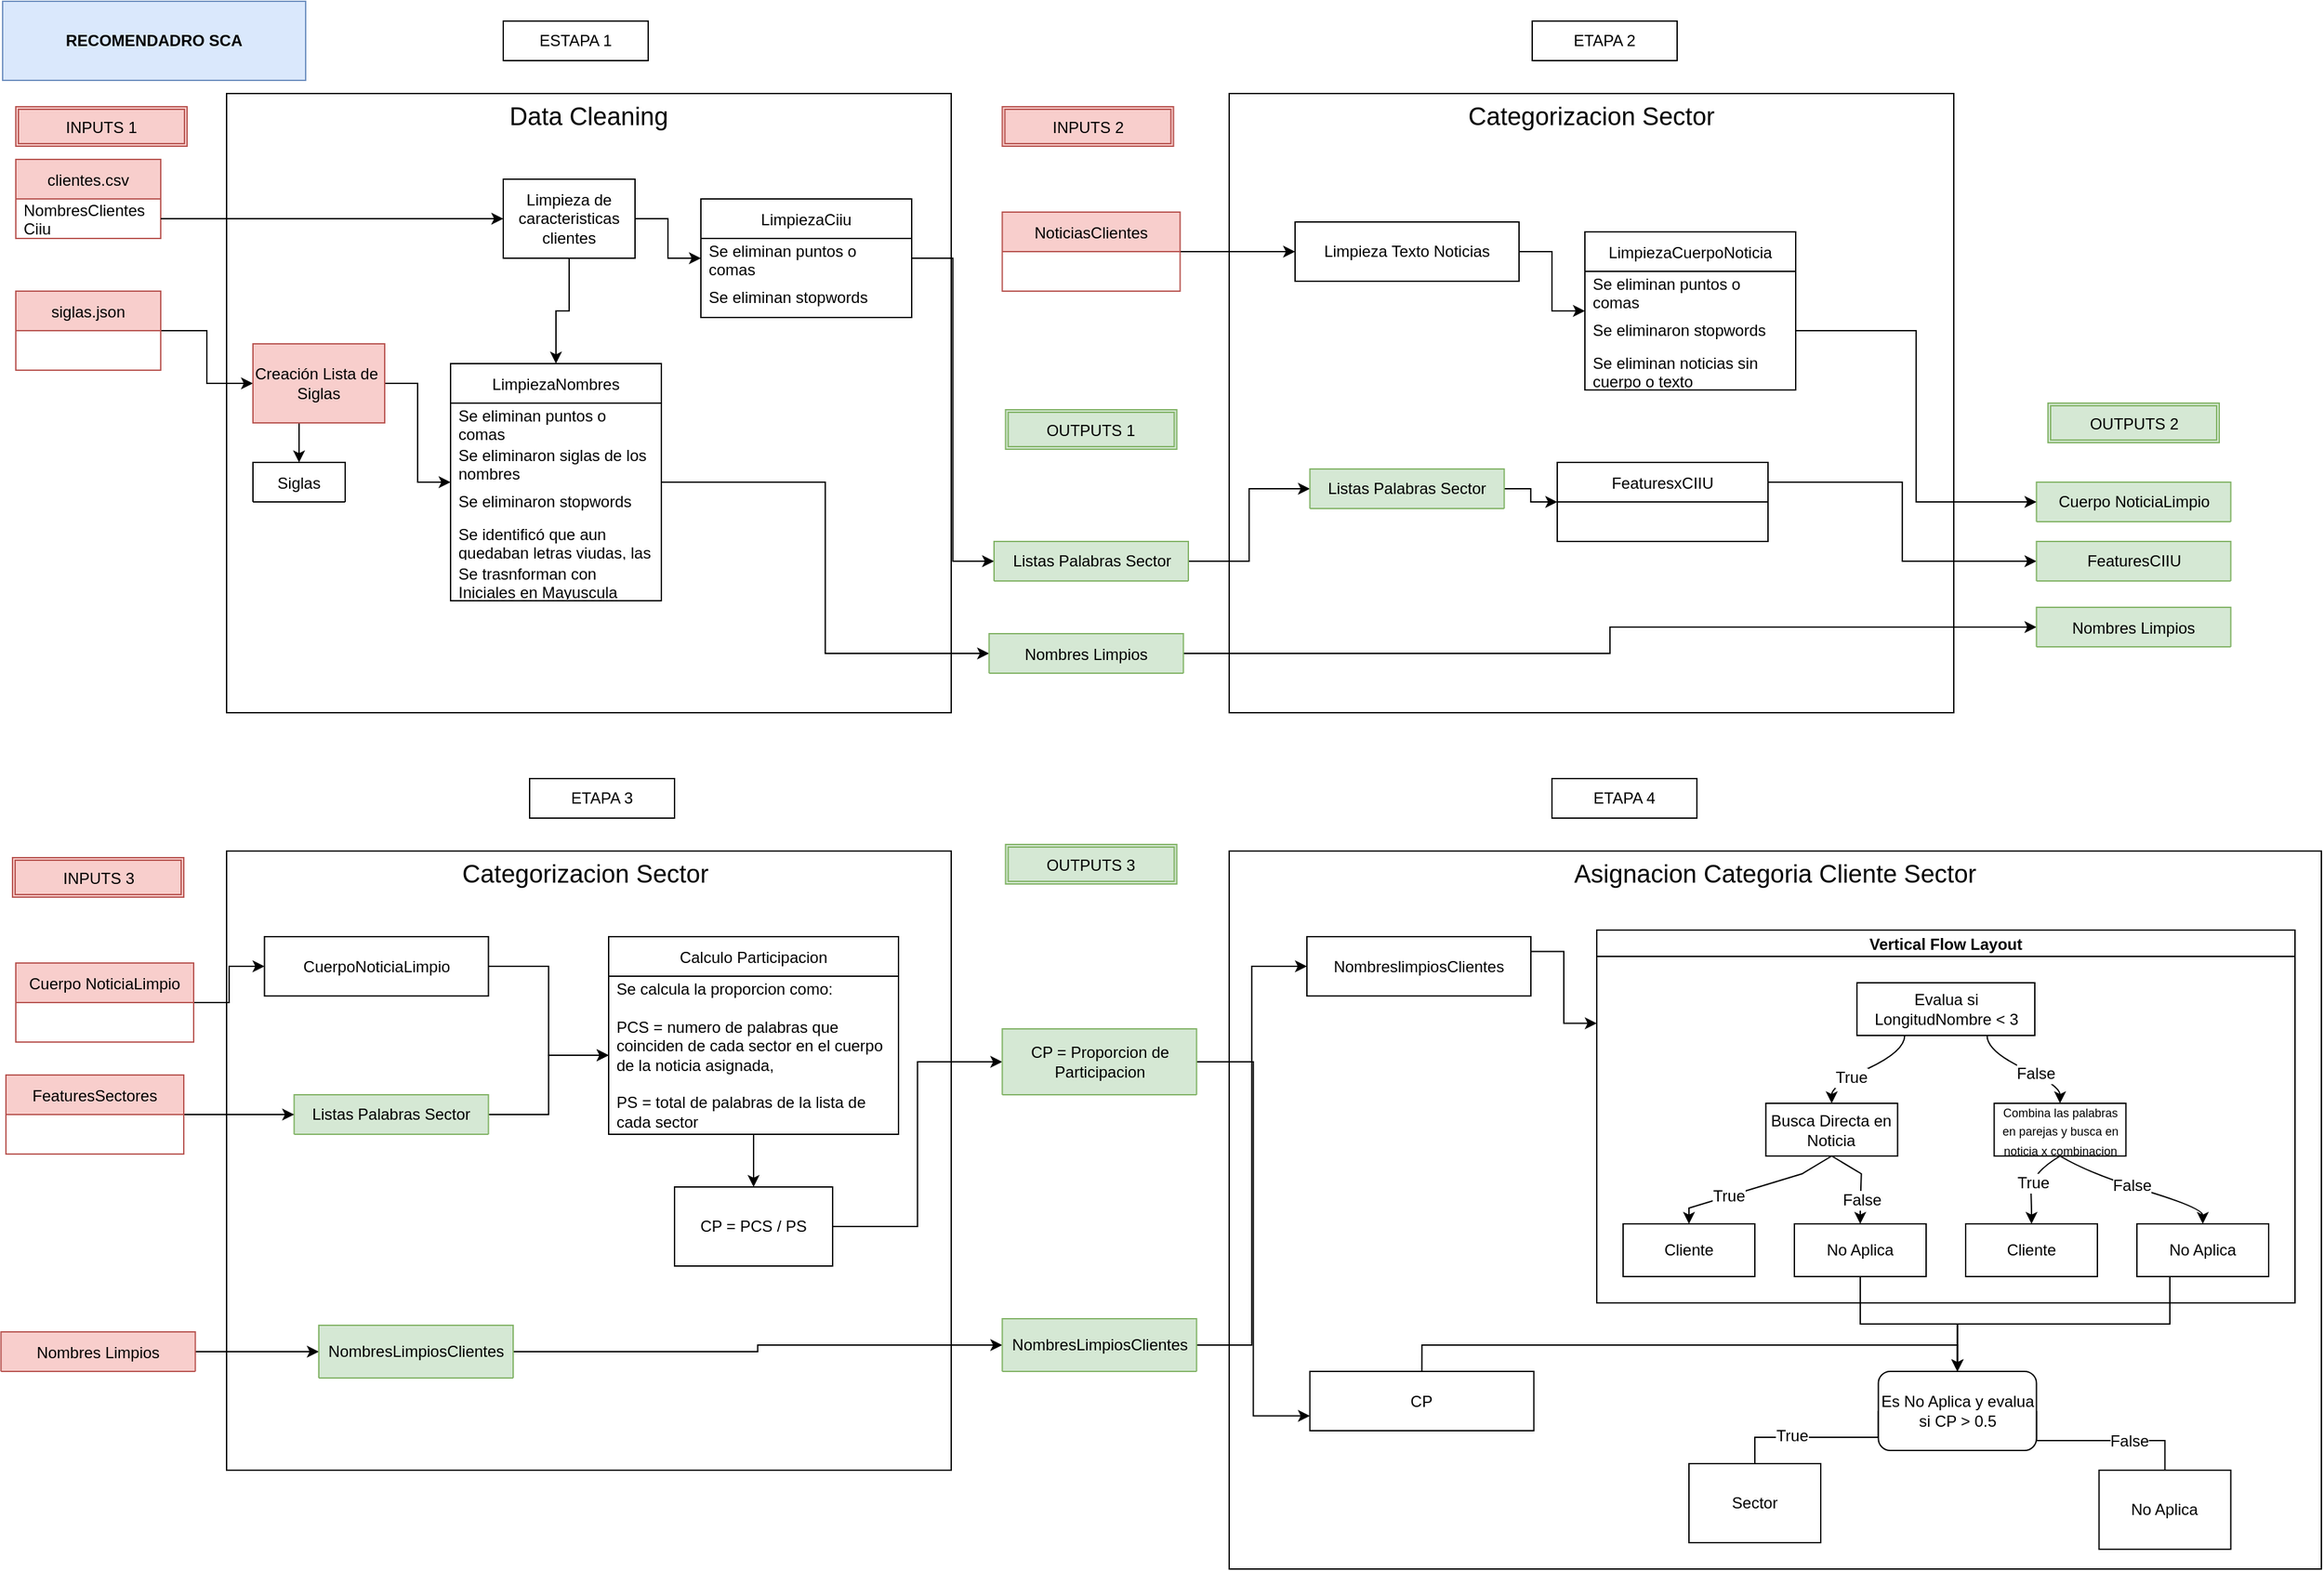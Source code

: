 <mxfile version="20.5.1" type="github">
  <diagram id="SuyQtS_Ang4GgGKJbsJZ" name="Página-1">
    <mxGraphModel dx="1663" dy="903" grid="1" gridSize="10" guides="1" tooltips="1" connect="1" arrows="1" fold="1" page="1" pageScale="1" pageWidth="827" pageHeight="1169" math="0" shadow="0">
      <root>
        <mxCell id="0" />
        <mxCell id="1" parent="0" />
        <mxCell id="7Csxy0TdWItKlsXKaFW1-65" value="&lt;span style=&quot;font-size: 19px;&quot;&gt;Asignacion Categoria Cliente Sector&lt;/span&gt;" style="rounded=0;whiteSpace=wrap;html=1;fontColor=#000000;verticalAlign=top;labelPosition=center;verticalLabelPosition=middle;align=center;" vertex="1" parent="1">
          <mxGeometry x="951" y="665" width="829" height="545" as="geometry" />
        </mxCell>
        <mxCell id="MiQkmcnrg7fXdGet_3s9-49" value="&lt;font style=&quot;font-size: 19px;&quot;&gt;Data Cleaning&lt;/font&gt;" style="rounded=0;whiteSpace=wrap;html=1;fontColor=#000000;verticalAlign=top;labelPosition=center;verticalLabelPosition=middle;align=center;" parent="1" vertex="1">
          <mxGeometry x="190" y="90" width="550" height="470" as="geometry" />
        </mxCell>
        <mxCell id="MiQkmcnrg7fXdGet_3s9-15" value="RECOMENDADRO SCA" style="rounded=0;whiteSpace=wrap;html=1;fontStyle=1;fillColor=#dae8fc;strokeColor=#6c8ebf;" parent="1" vertex="1">
          <mxGeometry x="20" y="20" width="230" height="60" as="geometry" />
        </mxCell>
        <mxCell id="MiQkmcnrg7fXdGet_3s9-20" value="INPUTS 1" style="shape=ext;double=1;rounded=0;whiteSpace=wrap;html=1;verticalAlign=top;fillColor=#f8cecc;strokeColor=#b85450;" parent="1" vertex="1">
          <mxGeometry x="30" y="100" width="130" height="30" as="geometry" />
        </mxCell>
        <mxCell id="MiQkmcnrg7fXdGet_3s9-31" value="clientes.csv" style="swimlane;fontStyle=0;childLayout=stackLayout;horizontal=1;startSize=30;horizontalStack=0;resizeParent=1;resizeParentMax=0;resizeLast=0;collapsible=1;marginBottom=0;fillColor=#f8cecc;strokeColor=#b85450;" parent="1" vertex="1">
          <mxGeometry x="30" y="140" width="110" height="60" as="geometry" />
        </mxCell>
        <mxCell id="MiQkmcnrg7fXdGet_3s9-32" value="NombresClientes&#xa;Ciiu&#xa;Des-ciuu" style="text;strokeColor=none;fillColor=none;align=left;verticalAlign=middle;spacingLeft=4;spacingRight=4;overflow=hidden;points=[[0,0.5],[1,0.5]];portConstraint=eastwest;rotatable=0;fontColor=#000000;" parent="MiQkmcnrg7fXdGet_3s9-31" vertex="1">
          <mxGeometry y="30" width="110" height="30" as="geometry" />
        </mxCell>
        <mxCell id="MiQkmcnrg7fXdGet_3s9-66" style="edgeStyle=orthogonalEdgeStyle;rounded=0;orthogonalLoop=1;jettySize=auto;html=1;exitX=1;exitY=0.5;exitDx=0;exitDy=0;fontSize=19;fontColor=#000000;" parent="1" source="MiQkmcnrg7fXdGet_3s9-35" target="MiQkmcnrg7fXdGet_3s9-56" edge="1">
          <mxGeometry relative="1" as="geometry" />
        </mxCell>
        <mxCell id="MiQkmcnrg7fXdGet_3s9-35" value="siglas.json" style="swimlane;fontStyle=0;childLayout=stackLayout;horizontal=1;startSize=30;horizontalStack=0;resizeParent=1;resizeParentMax=0;resizeLast=0;collapsible=1;marginBottom=0;fillColor=#f8cecc;strokeColor=#b85450;" parent="1" vertex="1">
          <mxGeometry x="30" y="240" width="110" height="60" as="geometry" />
        </mxCell>
        <mxCell id="MiQkmcnrg7fXdGet_3s9-94" value="" style="edgeStyle=orthogonalEdgeStyle;rounded=0;orthogonalLoop=1;jettySize=auto;html=1;fontSize=19;fontColor=#000000;entryX=0;entryY=0.5;entryDx=0;entryDy=0;" parent="1" source="MiQkmcnrg7fXdGet_3s9-55" target="MiQkmcnrg7fXdGet_3s9-98" edge="1">
          <mxGeometry relative="1" as="geometry">
            <mxPoint x="533" y="160.0" as="targetPoint" />
          </mxGeometry>
        </mxCell>
        <mxCell id="MiQkmcnrg7fXdGet_3s9-95" style="edgeStyle=orthogonalEdgeStyle;rounded=0;orthogonalLoop=1;jettySize=auto;html=1;exitX=0.5;exitY=1;exitDx=0;exitDy=0;fontSize=19;fontColor=#000000;" parent="1" source="MiQkmcnrg7fXdGet_3s9-55" target="MiQkmcnrg7fXdGet_3s9-62" edge="1">
          <mxGeometry relative="1" as="geometry" />
        </mxCell>
        <mxCell id="MiQkmcnrg7fXdGet_3s9-55" value="Limpieza de caracteristicas clientes" style="whiteSpace=wrap;html=1;align=center;verticalAlign=middle;treeFolding=1;treeMoving=1;fontColor=#000000;" parent="1" vertex="1">
          <mxGeometry x="400" y="155" width="100" height="60" as="geometry" />
        </mxCell>
        <mxCell id="MiQkmcnrg7fXdGet_3s9-84" style="edgeStyle=orthogonalEdgeStyle;rounded=0;orthogonalLoop=1;jettySize=auto;html=1;exitX=0.5;exitY=1;exitDx=0;exitDy=0;entryX=0.5;entryY=0;entryDx=0;entryDy=0;fontSize=19;fontColor=#000000;" parent="1" source="MiQkmcnrg7fXdGet_3s9-56" target="MiQkmcnrg7fXdGet_3s9-79" edge="1">
          <mxGeometry relative="1" as="geometry" />
        </mxCell>
        <mxCell id="MiQkmcnrg7fXdGet_3s9-121" style="edgeStyle=orthogonalEdgeStyle;rounded=0;orthogonalLoop=1;jettySize=auto;html=1;exitX=1;exitY=0.5;exitDx=0;exitDy=0;entryX=0;entryY=0.5;entryDx=0;entryDy=0;fontSize=19;fontColor=#000000;" parent="1" source="MiQkmcnrg7fXdGet_3s9-56" target="MiQkmcnrg7fXdGet_3s9-62" edge="1">
          <mxGeometry relative="1" as="geometry" />
        </mxCell>
        <mxCell id="MiQkmcnrg7fXdGet_3s9-56" value="Creación Lista de&amp;nbsp; Siglas" style="whiteSpace=wrap;html=1;align=center;verticalAlign=middle;treeFolding=1;treeMoving=1;fillColor=#f8cecc;strokeColor=#b85450;" parent="1" vertex="1">
          <mxGeometry x="210" y="280" width="100" height="60" as="geometry" />
        </mxCell>
        <mxCell id="MiQkmcnrg7fXdGet_3s9-134" style="edgeStyle=orthogonalEdgeStyle;rounded=0;orthogonalLoop=1;jettySize=auto;html=1;exitX=1;exitY=0.5;exitDx=0;exitDy=0;entryX=0;entryY=0.5;entryDx=0;entryDy=0;fontSize=12;fontColor=#000000;" parent="1" source="MiQkmcnrg7fXdGet_3s9-62" target="MiQkmcnrg7fXdGet_3s9-122" edge="1">
          <mxGeometry relative="1" as="geometry" />
        </mxCell>
        <mxCell id="MiQkmcnrg7fXdGet_3s9-62" value="LimpiezaNombres" style="swimlane;fontStyle=0;childLayout=stackLayout;horizontal=1;startSize=30;horizontalStack=0;resizeParent=1;resizeParentMax=0;resizeLast=0;collapsible=1;marginBottom=0;fontColor=#000000;" parent="1" vertex="1">
          <mxGeometry x="360" y="295" width="160" height="180" as="geometry">
            <mxRectangle x="360" y="295" width="180" height="30" as="alternateBounds" />
          </mxGeometry>
        </mxCell>
        <mxCell id="MiQkmcnrg7fXdGet_3s9-63" value="Se eliminan puntos o comas" style="text;strokeColor=none;fillColor=none;align=left;verticalAlign=middle;spacingLeft=4;spacingRight=4;overflow=hidden;points=[[0,0.5],[1,0.5]];portConstraint=eastwest;rotatable=0;fontColor=#000000;whiteSpace=wrap;" parent="MiQkmcnrg7fXdGet_3s9-62" vertex="1">
          <mxGeometry y="30" width="160" height="30" as="geometry" />
        </mxCell>
        <mxCell id="MiQkmcnrg7fXdGet_3s9-64" value="Se eliminaron siglas de los nombres" style="text;strokeColor=none;fillColor=none;align=left;verticalAlign=middle;spacingLeft=4;spacingRight=4;overflow=hidden;points=[[0,0.5],[1,0.5]];portConstraint=eastwest;rotatable=0;fontColor=#000000;whiteSpace=wrap;" parent="MiQkmcnrg7fXdGet_3s9-62" vertex="1">
          <mxGeometry y="60" width="160" height="30" as="geometry" />
        </mxCell>
        <mxCell id="MiQkmcnrg7fXdGet_3s9-89" value="Se eliminaron stopwords" style="text;strokeColor=none;fillColor=none;align=left;verticalAlign=middle;spacingLeft=4;spacingRight=4;overflow=hidden;points=[[0,0.5],[1,0.5]];portConstraint=eastwest;rotatable=0;fontColor=#000000;whiteSpace=wrap;" parent="MiQkmcnrg7fXdGet_3s9-62" vertex="1">
          <mxGeometry y="90" width="160" height="30" as="geometry" />
        </mxCell>
        <mxCell id="MiQkmcnrg7fXdGet_3s9-90" value="Se identificó que aun quedaban letras viudas, las cuales se eliminan del nombre" style="text;strokeColor=none;fillColor=none;align=left;verticalAlign=middle;spacingLeft=4;spacingRight=4;overflow=hidden;points=[[0,0.5],[1,0.5]];portConstraint=eastwest;rotatable=0;fontColor=#000000;whiteSpace=wrap;" parent="MiQkmcnrg7fXdGet_3s9-62" vertex="1">
          <mxGeometry y="120" width="160" height="30" as="geometry" />
        </mxCell>
        <mxCell id="MiQkmcnrg7fXdGet_3s9-65" value="Se trasnforman con Iniciales en Mayuscula" style="text;strokeColor=none;fillColor=none;align=left;verticalAlign=middle;spacingLeft=4;spacingRight=4;overflow=hidden;points=[[0,0.5],[1,0.5]];portConstraint=eastwest;rotatable=0;fontColor=#000000;whiteSpace=wrap;" parent="MiQkmcnrg7fXdGet_3s9-62" vertex="1">
          <mxGeometry y="150" width="160" height="30" as="geometry" />
        </mxCell>
        <mxCell id="MiQkmcnrg7fXdGet_3s9-67" style="edgeStyle=orthogonalEdgeStyle;rounded=0;orthogonalLoop=1;jettySize=auto;html=1;exitX=1;exitY=0.5;exitDx=0;exitDy=0;fontSize=19;fontColor=#000000;" parent="1" source="MiQkmcnrg7fXdGet_3s9-32" target="MiQkmcnrg7fXdGet_3s9-55" edge="1">
          <mxGeometry relative="1" as="geometry" />
        </mxCell>
        <mxCell id="MiQkmcnrg7fXdGet_3s9-79" value="Siglas" style="swimlane;fontStyle=0;childLayout=stackLayout;horizontal=1;startSize=30;horizontalStack=0;resizeParent=1;resizeParentMax=0;resizeLast=0;collapsible=1;marginBottom=0;fontColor=#000000;" parent="1" vertex="1" collapsed="1">
          <mxGeometry x="210" y="370" width="70" height="30" as="geometry">
            <mxRectangle x="210" y="370" width="110" height="180" as="alternateBounds" />
          </mxGeometry>
        </mxCell>
        <mxCell id="MiQkmcnrg7fXdGet_3s9-80" value="Se identifcó que los nombres de personas juridicas poseen siglas que representan el tipo de sociedad ej. &quot;sas&quot;, &quot;sa&quot;" style="text;strokeColor=none;fillColor=none;align=left;verticalAlign=middle;spacingLeft=4;spacingRight=4;overflow=hidden;points=[[0,0.5],[1,0.5]];portConstraint=eastwest;rotatable=0;fontColor=#000000;whiteSpace=wrap;" parent="MiQkmcnrg7fXdGet_3s9-79" vertex="1">
          <mxGeometry y="30" width="110" height="150" as="geometry" />
        </mxCell>
        <mxCell id="MiQkmcnrg7fXdGet_3s9-133" style="edgeStyle=orthogonalEdgeStyle;rounded=0;orthogonalLoop=1;jettySize=auto;html=1;exitX=1;exitY=0.5;exitDx=0;exitDy=0;entryX=0;entryY=0.5;entryDx=0;entryDy=0;fontSize=12;fontColor=#000000;" parent="1" source="MiQkmcnrg7fXdGet_3s9-97" target="MiQkmcnrg7fXdGet_3s9-119" edge="1">
          <mxGeometry relative="1" as="geometry" />
        </mxCell>
        <mxCell id="MiQkmcnrg7fXdGet_3s9-97" value="LimpiezaCiiu" style="swimlane;fontStyle=0;childLayout=stackLayout;horizontal=1;startSize=30;horizontalStack=0;resizeParent=1;resizeParentMax=0;resizeLast=0;collapsible=1;marginBottom=0;fontColor=#000000;" parent="1" vertex="1">
          <mxGeometry x="550" y="170" width="160" height="90" as="geometry">
            <mxRectangle x="550" y="170" width="180" height="30" as="alternateBounds" />
          </mxGeometry>
        </mxCell>
        <mxCell id="MiQkmcnrg7fXdGet_3s9-98" value="Se eliminan puntos o comas" style="text;strokeColor=none;fillColor=none;align=left;verticalAlign=middle;spacingLeft=4;spacingRight=4;overflow=hidden;points=[[0,0.5],[1,0.5]];portConstraint=eastwest;rotatable=0;fontColor=#000000;whiteSpace=wrap;" parent="MiQkmcnrg7fXdGet_3s9-97" vertex="1">
          <mxGeometry y="30" width="160" height="30" as="geometry" />
        </mxCell>
        <mxCell id="MiQkmcnrg7fXdGet_3s9-103" value="Se eliminan stopwords" style="text;strokeColor=none;fillColor=none;align=left;verticalAlign=middle;spacingLeft=4;spacingRight=4;overflow=hidden;points=[[0,0.5],[1,0.5]];portConstraint=eastwest;rotatable=0;fontColor=#000000;whiteSpace=wrap;" parent="MiQkmcnrg7fXdGet_3s9-97" vertex="1">
          <mxGeometry y="60" width="160" height="30" as="geometry" />
        </mxCell>
        <mxCell id="MiQkmcnrg7fXdGet_3s9-108" value="&lt;span style=&quot;font-size: 19px;&quot;&gt;Categorizacion Sector&lt;/span&gt;" style="rounded=0;whiteSpace=wrap;html=1;fontColor=#000000;verticalAlign=top;labelPosition=center;verticalLabelPosition=middle;align=center;" parent="1" vertex="1">
          <mxGeometry x="951" y="90" width="550" height="470" as="geometry" />
        </mxCell>
        <mxCell id="MiQkmcnrg7fXdGet_3s9-118" value="OUTPUTS 1" style="shape=ext;double=1;rounded=0;whiteSpace=wrap;html=1;verticalAlign=top;fillColor=#d5e8d4;strokeColor=#82b366;" parent="1" vertex="1">
          <mxGeometry x="781.25" y="330" width="130" height="30" as="geometry" />
        </mxCell>
        <mxCell id="MiQkmcnrg7fXdGet_3s9-161" style="edgeStyle=orthogonalEdgeStyle;rounded=0;orthogonalLoop=1;jettySize=auto;html=1;exitX=1;exitY=0.5;exitDx=0;exitDy=0;entryX=0;entryY=0.5;entryDx=0;entryDy=0;fontSize=12;fontColor=#000000;" parent="1" source="MiQkmcnrg7fXdGet_3s9-119" target="MiQkmcnrg7fXdGet_3s9-160" edge="1">
          <mxGeometry relative="1" as="geometry" />
        </mxCell>
        <mxCell id="MiQkmcnrg7fXdGet_3s9-119" value="Listas Palabras Sector" style="swimlane;fontStyle=0;childLayout=stackLayout;horizontal=1;startSize=30;horizontalStack=0;resizeParent=1;resizeParentMax=0;resizeLast=0;collapsible=1;marginBottom=0;whiteSpace=wrap;fillColor=#d5e8d4;strokeColor=#82b366;" parent="1" vertex="1" collapsed="1">
          <mxGeometry x="772.5" y="430" width="147.5" height="30" as="geometry">
            <mxRectangle x="785" y="190" width="110" height="60" as="alternateBounds" />
          </mxGeometry>
        </mxCell>
        <mxCell id="7Csxy0TdWItKlsXKaFW1-230" style="edgeStyle=orthogonalEdgeStyle;rounded=0;orthogonalLoop=1;jettySize=auto;html=1;exitX=1;exitY=0.5;exitDx=0;exitDy=0;fontSize=12;fontColor=#000000;" edge="1" parent="1" source="MiQkmcnrg7fXdGet_3s9-122" target="7Csxy0TdWItKlsXKaFW1-79">
          <mxGeometry relative="1" as="geometry" />
        </mxCell>
        <mxCell id="MiQkmcnrg7fXdGet_3s9-122" value="Nombres Limpios" style="swimlane;fontStyle=0;childLayout=stackLayout;horizontal=1;startSize=30;horizontalStack=0;resizeParent=1;resizeParentMax=0;resizeLast=0;collapsible=1;marginBottom=0;fontSize=12;fillColor=#d5e8d4;strokeColor=#82b366;" parent="1" vertex="1" collapsed="1">
          <mxGeometry x="768.75" y="500" width="147.5" height="30" as="geometry">
            <mxRectangle x="370" y="280" width="160" height="180" as="alternateBounds" />
          </mxGeometry>
        </mxCell>
        <mxCell id="MiQkmcnrg7fXdGet_3s9-123" value="Se eliminan puntos o comas" style="text;strokeColor=none;fillColor=none;align=left;verticalAlign=middle;spacingLeft=4;spacingRight=4;overflow=hidden;points=[[0,0.5],[1,0.5]];portConstraint=eastwest;rotatable=0;fontColor=#000000;whiteSpace=wrap;" parent="MiQkmcnrg7fXdGet_3s9-122" vertex="1">
          <mxGeometry y="30" width="160" height="30" as="geometry" />
        </mxCell>
        <mxCell id="MiQkmcnrg7fXdGet_3s9-124" value="Se eliminaron siglas de los nombres" style="text;strokeColor=none;fillColor=none;align=left;verticalAlign=middle;spacingLeft=4;spacingRight=4;overflow=hidden;points=[[0,0.5],[1,0.5]];portConstraint=eastwest;rotatable=0;fontColor=#000000;whiteSpace=wrap;" parent="MiQkmcnrg7fXdGet_3s9-122" vertex="1">
          <mxGeometry y="60" width="160" height="30" as="geometry" />
        </mxCell>
        <mxCell id="MiQkmcnrg7fXdGet_3s9-125" value="Se eliminaron stopwords" style="text;strokeColor=none;fillColor=none;align=left;verticalAlign=middle;spacingLeft=4;spacingRight=4;overflow=hidden;points=[[0,0.5],[1,0.5]];portConstraint=eastwest;rotatable=0;fontColor=#000000;whiteSpace=wrap;" parent="MiQkmcnrg7fXdGet_3s9-122" vertex="1">
          <mxGeometry y="90" width="160" height="30" as="geometry" />
        </mxCell>
        <mxCell id="MiQkmcnrg7fXdGet_3s9-126" value="Se identificó que aun quedaban letras viudas, las cuales se eliminan del nombre" style="text;strokeColor=none;fillColor=none;align=left;verticalAlign=middle;spacingLeft=4;spacingRight=4;overflow=hidden;points=[[0,0.5],[1,0.5]];portConstraint=eastwest;rotatable=0;fontColor=#000000;whiteSpace=wrap;" parent="MiQkmcnrg7fXdGet_3s9-122" vertex="1">
          <mxGeometry y="120" width="160" height="30" as="geometry" />
        </mxCell>
        <mxCell id="MiQkmcnrg7fXdGet_3s9-127" value="Se trasnforman con Iniciales en Mayuscula" style="text;strokeColor=none;fillColor=none;align=left;verticalAlign=middle;spacingLeft=4;spacingRight=4;overflow=hidden;points=[[0,0.5],[1,0.5]];portConstraint=eastwest;rotatable=0;fontColor=#000000;whiteSpace=wrap;" parent="MiQkmcnrg7fXdGet_3s9-122" vertex="1">
          <mxGeometry y="150" width="160" height="30" as="geometry" />
        </mxCell>
        <mxCell id="MiQkmcnrg7fXdGet_3s9-130" value="INPUTS 2" style="shape=ext;double=1;rounded=0;whiteSpace=wrap;html=1;verticalAlign=top;fillColor=#f8cecc;strokeColor=#b85450;" parent="1" vertex="1">
          <mxGeometry x="778.75" y="100" width="130" height="30" as="geometry" />
        </mxCell>
        <mxCell id="MiQkmcnrg7fXdGet_3s9-150" style="edgeStyle=orthogonalEdgeStyle;rounded=0;orthogonalLoop=1;jettySize=auto;html=1;exitX=1;exitY=0.5;exitDx=0;exitDy=0;fontSize=12;fontColor=#000000;" parent="1" source="MiQkmcnrg7fXdGet_3s9-132" target="MiQkmcnrg7fXdGet_3s9-139" edge="1">
          <mxGeometry relative="1" as="geometry" />
        </mxCell>
        <mxCell id="MiQkmcnrg7fXdGet_3s9-132" value="NoticiasClientes" style="swimlane;fontStyle=0;childLayout=stackLayout;horizontal=1;startSize=30;horizontalStack=0;resizeParent=1;resizeParentMax=0;resizeLast=0;collapsible=1;marginBottom=0;fillColor=#f8cecc;strokeColor=#b85450;" parent="1" vertex="1">
          <mxGeometry x="778.75" y="180" width="135" height="60" as="geometry" />
        </mxCell>
        <mxCell id="MiQkmcnrg7fXdGet_3s9-158" style="edgeStyle=orthogonalEdgeStyle;rounded=0;orthogonalLoop=1;jettySize=auto;html=1;exitX=1;exitY=0.5;exitDx=0;exitDy=0;fontSize=12;fontColor=#000000;" parent="1" source="MiQkmcnrg7fXdGet_3s9-139" target="MiQkmcnrg7fXdGet_3s9-151" edge="1">
          <mxGeometry relative="1" as="geometry" />
        </mxCell>
        <mxCell id="MiQkmcnrg7fXdGet_3s9-139" value="Limpieza Texto Noticias" style="whiteSpace=wrap;html=1;align=center;verticalAlign=middle;treeFolding=1;treeMoving=1;fontColor=#000000;" parent="1" vertex="1">
          <mxGeometry x="1001" y="187.5" width="170" height="45" as="geometry" />
        </mxCell>
        <mxCell id="MiQkmcnrg7fXdGet_3s9-151" value="LimpiezaCuerpoNoticia" style="swimlane;fontStyle=0;childLayout=stackLayout;horizontal=1;startSize=30;horizontalStack=0;resizeParent=1;resizeParentMax=0;resizeLast=0;collapsible=1;marginBottom=0;fontColor=#000000;" parent="1" vertex="1">
          <mxGeometry x="1221" y="195" width="160" height="120" as="geometry">
            <mxRectangle x="1220" y="195" width="180" height="30" as="alternateBounds" />
          </mxGeometry>
        </mxCell>
        <mxCell id="MiQkmcnrg7fXdGet_3s9-152" value="Se eliminan puntos o comas" style="text;strokeColor=none;fillColor=none;align=left;verticalAlign=middle;spacingLeft=4;spacingRight=4;overflow=hidden;points=[[0,0.5],[1,0.5]];portConstraint=eastwest;rotatable=0;fontColor=#000000;whiteSpace=wrap;" parent="MiQkmcnrg7fXdGet_3s9-151" vertex="1">
          <mxGeometry y="30" width="160" height="30" as="geometry" />
        </mxCell>
        <mxCell id="MiQkmcnrg7fXdGet_3s9-154" value="Se eliminaron stopwords" style="text;strokeColor=none;fillColor=none;align=left;verticalAlign=middle;spacingLeft=4;spacingRight=4;overflow=hidden;points=[[0,0.5],[1,0.5]];portConstraint=eastwest;rotatable=0;fontColor=#000000;whiteSpace=wrap;" parent="MiQkmcnrg7fXdGet_3s9-151" vertex="1">
          <mxGeometry y="60" width="160" height="30" as="geometry" />
        </mxCell>
        <mxCell id="MiQkmcnrg7fXdGet_3s9-156" value="Se eliminan noticias sin cuerpo o texto" style="text;strokeColor=none;fillColor=none;align=left;verticalAlign=middle;spacingLeft=4;spacingRight=4;overflow=hidden;points=[[0,0.5],[1,0.5]];portConstraint=eastwest;rotatable=0;fontColor=#000000;whiteSpace=wrap;" parent="MiQkmcnrg7fXdGet_3s9-151" vertex="1">
          <mxGeometry y="90" width="160" height="30" as="geometry" />
        </mxCell>
        <mxCell id="7Csxy0TdWItKlsXKaFW1-233" style="edgeStyle=orthogonalEdgeStyle;rounded=0;orthogonalLoop=1;jettySize=auto;html=1;exitX=1;exitY=0.5;exitDx=0;exitDy=0;entryX=0;entryY=0.5;entryDx=0;entryDy=0;fontSize=12;fontColor=#000000;" edge="1" parent="1" source="MiQkmcnrg7fXdGet_3s9-160" target="MiQkmcnrg7fXdGet_3s9-166">
          <mxGeometry relative="1" as="geometry" />
        </mxCell>
        <mxCell id="MiQkmcnrg7fXdGet_3s9-160" value="Listas Palabras Sector" style="swimlane;fontStyle=0;childLayout=stackLayout;horizontal=1;startSize=30;horizontalStack=0;resizeParent=1;resizeParentMax=0;resizeLast=0;collapsible=1;marginBottom=0;whiteSpace=wrap;fillColor=#d5e8d4;strokeColor=#82b366;" parent="1" vertex="1" collapsed="1">
          <mxGeometry x="1012.25" y="375" width="147.5" height="30" as="geometry">
            <mxRectangle x="785" y="190" width="110" height="60" as="alternateBounds" />
          </mxGeometry>
        </mxCell>
        <mxCell id="7Csxy0TdWItKlsXKaFW1-231" style="edgeStyle=orthogonalEdgeStyle;rounded=0;orthogonalLoop=1;jettySize=auto;html=1;exitX=1;exitY=0.25;exitDx=0;exitDy=0;entryX=0;entryY=0.5;entryDx=0;entryDy=0;fontSize=12;fontColor=#000000;" edge="1" parent="1" source="MiQkmcnrg7fXdGet_3s9-166" target="7Csxy0TdWItKlsXKaFW1-16">
          <mxGeometry relative="1" as="geometry" />
        </mxCell>
        <mxCell id="MiQkmcnrg7fXdGet_3s9-166" value="FeaturesxCIIU" style="swimlane;fontStyle=0;childLayout=stackLayout;horizontal=1;startSize=30;horizontalStack=0;resizeParent=1;resizeParentMax=0;resizeLast=0;collapsible=1;marginBottom=0;fontColor=#000000;" parent="1" vertex="1">
          <mxGeometry x="1200" y="370" width="160" height="60" as="geometry">
            <mxRectangle x="1220" y="195" width="180" height="30" as="alternateBounds" />
          </mxGeometry>
        </mxCell>
        <mxCell id="7Csxy0TdWItKlsXKaFW1-1" value="ESTAPA 1" style="rounded=0;whiteSpace=wrap;html=1;fontSize=12;fontColor=#000000;" vertex="1" parent="1">
          <mxGeometry x="400" y="35" width="110" height="30" as="geometry" />
        </mxCell>
        <mxCell id="7Csxy0TdWItKlsXKaFW1-2" value="ETAPA 2" style="rounded=0;whiteSpace=wrap;html=1;fontSize=12;fontColor=#000000;" vertex="1" parent="1">
          <mxGeometry x="1181" y="35" width="110" height="30" as="geometry" />
        </mxCell>
        <mxCell id="7Csxy0TdWItKlsXKaFW1-3" value="&lt;span style=&quot;font-size: 19px;&quot;&gt;Categorizacion Sector&lt;span style=&quot;white-space: pre;&quot;&gt;	&lt;/span&gt;&lt;/span&gt;" style="rounded=0;whiteSpace=wrap;html=1;fontColor=#000000;verticalAlign=top;labelPosition=center;verticalLabelPosition=middle;align=center;" vertex="1" parent="1">
          <mxGeometry x="190" y="665" width="550" height="470" as="geometry" />
        </mxCell>
        <mxCell id="7Csxy0TdWItKlsXKaFW1-55" style="edgeStyle=orthogonalEdgeStyle;rounded=0;orthogonalLoop=1;jettySize=auto;html=1;exitX=1;exitY=0.5;exitDx=0;exitDy=0;fontSize=12;fontColor=#000000;" edge="1" parent="1" source="7Csxy0TdWItKlsXKaFW1-5" target="7Csxy0TdWItKlsXKaFW1-8">
          <mxGeometry relative="1" as="geometry" />
        </mxCell>
        <mxCell id="7Csxy0TdWItKlsXKaFW1-5" value="CuerpoNoticiaLimpio" style="whiteSpace=wrap;html=1;align=center;verticalAlign=middle;treeFolding=1;treeMoving=1;fontColor=#000000;" vertex="1" parent="1">
          <mxGeometry x="218.75" y="730" width="170" height="45" as="geometry" />
        </mxCell>
        <mxCell id="7Csxy0TdWItKlsXKaFW1-56" style="edgeStyle=orthogonalEdgeStyle;rounded=0;orthogonalLoop=1;jettySize=auto;html=1;fontSize=12;fontColor=#000000;" edge="1" parent="1" source="7Csxy0TdWItKlsXKaFW1-7" target="7Csxy0TdWItKlsXKaFW1-51">
          <mxGeometry relative="1" as="geometry" />
        </mxCell>
        <mxCell id="7Csxy0TdWItKlsXKaFW1-7" value="Calculo Participacion" style="swimlane;fontStyle=0;childLayout=stackLayout;horizontal=1;startSize=30;horizontalStack=0;resizeParent=1;resizeParentMax=0;resizeLast=0;collapsible=1;marginBottom=0;fontColor=#000000;" vertex="1" parent="1">
          <mxGeometry x="480" y="730" width="220" height="150" as="geometry">
            <mxRectangle x="1220" y="195" width="180" height="30" as="alternateBounds" />
          </mxGeometry>
        </mxCell>
        <mxCell id="7Csxy0TdWItKlsXKaFW1-8" value="Se calcula la proporcion como: &#xa;&#xa;PCS = numero de palabras que coinciden de cada sector en el cuerpo de la noticia asignada, &#xa;&#xa;PS = total de palabras de la lista de cada sector" style="text;strokeColor=none;fillColor=none;align=left;verticalAlign=middle;spacingLeft=4;spacingRight=4;overflow=hidden;points=[[0,0.5],[1,0.5]];portConstraint=eastwest;rotatable=0;fontColor=#000000;whiteSpace=wrap;" vertex="1" parent="7Csxy0TdWItKlsXKaFW1-7">
          <mxGeometry y="30" width="220" height="120" as="geometry" />
        </mxCell>
        <mxCell id="7Csxy0TdWItKlsXKaFW1-52" style="edgeStyle=orthogonalEdgeStyle;rounded=0;orthogonalLoop=1;jettySize=auto;html=1;exitX=1;exitY=0.5;exitDx=0;exitDy=0;fontSize=12;fontColor=#000000;" edge="1" parent="1" source="7Csxy0TdWItKlsXKaFW1-12" target="7Csxy0TdWItKlsXKaFW1-8">
          <mxGeometry relative="1" as="geometry" />
        </mxCell>
        <mxCell id="7Csxy0TdWItKlsXKaFW1-12" value="Listas Palabras Sector" style="swimlane;fontStyle=0;childLayout=stackLayout;horizontal=1;startSize=30;horizontalStack=0;resizeParent=1;resizeParentMax=0;resizeLast=0;collapsible=1;marginBottom=0;whiteSpace=wrap;fillColor=#d5e8d4;strokeColor=#82b366;" vertex="1" collapsed="1" parent="1">
          <mxGeometry x="241.25" y="850" width="147.5" height="30" as="geometry">
            <mxRectangle x="785" y="190" width="110" height="60" as="alternateBounds" />
          </mxGeometry>
        </mxCell>
        <mxCell id="7Csxy0TdWItKlsXKaFW1-14" value="ETAPA 3" style="rounded=0;whiteSpace=wrap;html=1;fontSize=12;fontColor=#000000;" vertex="1" parent="1">
          <mxGeometry x="420" y="610" width="110" height="30" as="geometry" />
        </mxCell>
        <mxCell id="7Csxy0TdWItKlsXKaFW1-15" value="OUTPUTS 2" style="shape=ext;double=1;rounded=0;whiteSpace=wrap;html=1;verticalAlign=top;fillColor=#d5e8d4;strokeColor=#82b366;" vertex="1" parent="1">
          <mxGeometry x="1572.5" y="325" width="130" height="30" as="geometry" />
        </mxCell>
        <mxCell id="7Csxy0TdWItKlsXKaFW1-16" value="FeaturesCIIU" style="swimlane;fontStyle=0;childLayout=stackLayout;horizontal=1;startSize=30;horizontalStack=0;resizeParent=1;resizeParentMax=0;resizeLast=0;collapsible=1;marginBottom=0;whiteSpace=wrap;fillColor=#d5e8d4;strokeColor=#82b366;" vertex="1" collapsed="1" parent="1">
          <mxGeometry x="1563.75" y="430" width="147.5" height="30" as="geometry">
            <mxRectangle x="785" y="190" width="110" height="60" as="alternateBounds" />
          </mxGeometry>
        </mxCell>
        <mxCell id="7Csxy0TdWItKlsXKaFW1-34" value="Cuerpo NoticiaLimpio" style="swimlane;fontStyle=0;childLayout=stackLayout;horizontal=1;startSize=30;horizontalStack=0;resizeParent=1;resizeParentMax=0;resizeLast=0;collapsible=1;marginBottom=0;whiteSpace=wrap;fillColor=#d5e8d4;strokeColor=#82b366;" vertex="1" collapsed="1" parent="1">
          <mxGeometry x="1563.75" y="385" width="147.5" height="30" as="geometry">
            <mxRectangle x="785" y="190" width="110" height="60" as="alternateBounds" />
          </mxGeometry>
        </mxCell>
        <mxCell id="7Csxy0TdWItKlsXKaFW1-40" value="INPUTS 3" style="shape=ext;double=1;rounded=0;whiteSpace=wrap;html=1;verticalAlign=top;fillColor=#f8cecc;strokeColor=#b85450;" vertex="1" parent="1">
          <mxGeometry x="27.5" y="670" width="130" height="30" as="geometry" />
        </mxCell>
        <mxCell id="7Csxy0TdWItKlsXKaFW1-47" style="edgeStyle=orthogonalEdgeStyle;rounded=0;orthogonalLoop=1;jettySize=auto;html=1;exitX=1;exitY=0.5;exitDx=0;exitDy=0;entryX=0;entryY=0.5;entryDx=0;entryDy=0;fontSize=12;fontColor=#000000;" edge="1" parent="1" source="7Csxy0TdWItKlsXKaFW1-41" target="7Csxy0TdWItKlsXKaFW1-5">
          <mxGeometry relative="1" as="geometry" />
        </mxCell>
        <mxCell id="7Csxy0TdWItKlsXKaFW1-41" value="Cuerpo NoticiaLimpio" style="swimlane;fontStyle=0;childLayout=stackLayout;horizontal=1;startSize=30;horizontalStack=0;resizeParent=1;resizeParentMax=0;resizeLast=0;collapsible=1;marginBottom=0;fillColor=#f8cecc;strokeColor=#b85450;" vertex="1" parent="1">
          <mxGeometry x="30" y="750" width="135" height="60" as="geometry" />
        </mxCell>
        <mxCell id="7Csxy0TdWItKlsXKaFW1-49" style="edgeStyle=orthogonalEdgeStyle;rounded=0;orthogonalLoop=1;jettySize=auto;html=1;exitX=1;exitY=0.5;exitDx=0;exitDy=0;fontSize=12;fontColor=#000000;" edge="1" parent="1" source="7Csxy0TdWItKlsXKaFW1-46" target="7Csxy0TdWItKlsXKaFW1-12">
          <mxGeometry relative="1" as="geometry" />
        </mxCell>
        <mxCell id="7Csxy0TdWItKlsXKaFW1-46" value="FeaturesSectores" style="swimlane;fontStyle=0;childLayout=stackLayout;horizontal=1;startSize=30;horizontalStack=0;resizeParent=1;resizeParentMax=0;resizeLast=0;collapsible=1;marginBottom=0;fillColor=#f8cecc;strokeColor=#b85450;" vertex="1" parent="1">
          <mxGeometry x="22.5" y="835" width="135" height="60" as="geometry" />
        </mxCell>
        <mxCell id="7Csxy0TdWItKlsXKaFW1-91" style="edgeStyle=orthogonalEdgeStyle;rounded=0;orthogonalLoop=1;jettySize=auto;html=1;exitX=1;exitY=0.5;exitDx=0;exitDy=0;entryX=0;entryY=0.5;entryDx=0;entryDy=0;fontSize=12;fontColor=#000000;" edge="1" parent="1" source="7Csxy0TdWItKlsXKaFW1-51" target="7Csxy0TdWItKlsXKaFW1-58">
          <mxGeometry relative="1" as="geometry" />
        </mxCell>
        <mxCell id="7Csxy0TdWItKlsXKaFW1-51" value="CP = PCS / PS" style="rounded=0;whiteSpace=wrap;html=1;fontSize=12;fontColor=#000000;" vertex="1" parent="1">
          <mxGeometry x="530" y="920" width="120" height="60" as="geometry" />
        </mxCell>
        <mxCell id="7Csxy0TdWItKlsXKaFW1-57" value="OUTPUTS 3" style="shape=ext;double=1;rounded=0;whiteSpace=wrap;html=1;verticalAlign=top;fillColor=#d5e8d4;strokeColor=#82b366;" vertex="1" parent="1">
          <mxGeometry x="781.25" y="660" width="130" height="30" as="geometry" />
        </mxCell>
        <mxCell id="7Csxy0TdWItKlsXKaFW1-92" style="edgeStyle=orthogonalEdgeStyle;rounded=0;orthogonalLoop=1;jettySize=auto;html=1;exitX=1;exitY=0.5;exitDx=0;exitDy=0;entryX=0;entryY=0.75;entryDx=0;entryDy=0;fontSize=12;fontColor=#000000;" edge="1" parent="1" source="7Csxy0TdWItKlsXKaFW1-58" target="7Csxy0TdWItKlsXKaFW1-76">
          <mxGeometry relative="1" as="geometry" />
        </mxCell>
        <mxCell id="7Csxy0TdWItKlsXKaFW1-58" value="CP = Proporcion de Participacion" style="swimlane;fontStyle=0;childLayout=stackLayout;horizontal=1;startSize=50;horizontalStack=0;resizeParent=1;resizeParentMax=0;resizeLast=0;collapsible=1;marginBottom=0;whiteSpace=wrap;fillColor=#d5e8d4;strokeColor=#82b366;" vertex="1" collapsed="1" parent="1">
          <mxGeometry x="778.75" y="800" width="147.5" height="50" as="geometry">
            <mxRectangle x="785" y="190" width="110" height="60" as="alternateBounds" />
          </mxGeometry>
        </mxCell>
        <mxCell id="7Csxy0TdWItKlsXKaFW1-73" value="ETAPA 4" style="rounded=0;whiteSpace=wrap;html=1;fontSize=12;fontColor=#000000;" vertex="1" parent="1">
          <mxGeometry x="1196" y="610" width="110" height="30" as="geometry" />
        </mxCell>
        <mxCell id="7Csxy0TdWItKlsXKaFW1-227" style="edgeStyle=orthogonalEdgeStyle;rounded=0;orthogonalLoop=1;jettySize=auto;html=1;exitX=0.5;exitY=0;exitDx=0;exitDy=0;entryX=0.5;entryY=0;entryDx=0;entryDy=0;fontSize=12;fontColor=#000000;" edge="1" parent="1" source="7Csxy0TdWItKlsXKaFW1-76" target="7Csxy0TdWItKlsXKaFW1-213">
          <mxGeometry relative="1" as="geometry" />
        </mxCell>
        <mxCell id="7Csxy0TdWItKlsXKaFW1-76" value="CP" style="whiteSpace=wrap;html=1;align=center;verticalAlign=middle;treeFolding=1;treeMoving=1;fontColor=#000000;" vertex="1" parent="1">
          <mxGeometry x="1012.25" y="1060" width="170" height="45" as="geometry" />
        </mxCell>
        <mxCell id="7Csxy0TdWItKlsXKaFW1-79" value="Nombres Limpios" style="swimlane;fontStyle=0;childLayout=stackLayout;horizontal=1;startSize=30;horizontalStack=0;resizeParent=1;resizeParentMax=0;resizeLast=0;collapsible=1;marginBottom=0;fontSize=12;fillColor=#d5e8d4;strokeColor=#82b366;" vertex="1" collapsed="1" parent="1">
          <mxGeometry x="1563.75" y="480" width="147.5" height="30" as="geometry">
            <mxRectangle x="370" y="280" width="160" height="180" as="alternateBounds" />
          </mxGeometry>
        </mxCell>
        <mxCell id="7Csxy0TdWItKlsXKaFW1-80" value="Se eliminan puntos o comas" style="text;strokeColor=none;fillColor=none;align=left;verticalAlign=middle;spacingLeft=4;spacingRight=4;overflow=hidden;points=[[0,0.5],[1,0.5]];portConstraint=eastwest;rotatable=0;fontColor=#000000;whiteSpace=wrap;" vertex="1" parent="7Csxy0TdWItKlsXKaFW1-79">
          <mxGeometry y="30" width="160" height="30" as="geometry" />
        </mxCell>
        <mxCell id="7Csxy0TdWItKlsXKaFW1-81" value="Se eliminaron siglas de los nombres" style="text;strokeColor=none;fillColor=none;align=left;verticalAlign=middle;spacingLeft=4;spacingRight=4;overflow=hidden;points=[[0,0.5],[1,0.5]];portConstraint=eastwest;rotatable=0;fontColor=#000000;whiteSpace=wrap;" vertex="1" parent="7Csxy0TdWItKlsXKaFW1-79">
          <mxGeometry y="60" width="160" height="30" as="geometry" />
        </mxCell>
        <mxCell id="7Csxy0TdWItKlsXKaFW1-82" value="Se eliminaron stopwords" style="text;strokeColor=none;fillColor=none;align=left;verticalAlign=middle;spacingLeft=4;spacingRight=4;overflow=hidden;points=[[0,0.5],[1,0.5]];portConstraint=eastwest;rotatable=0;fontColor=#000000;whiteSpace=wrap;" vertex="1" parent="7Csxy0TdWItKlsXKaFW1-79">
          <mxGeometry y="90" width="160" height="30" as="geometry" />
        </mxCell>
        <mxCell id="7Csxy0TdWItKlsXKaFW1-83" value="Se identificó que aun quedaban letras viudas, las cuales se eliminan del nombre" style="text;strokeColor=none;fillColor=none;align=left;verticalAlign=middle;spacingLeft=4;spacingRight=4;overflow=hidden;points=[[0,0.5],[1,0.5]];portConstraint=eastwest;rotatable=0;fontColor=#000000;whiteSpace=wrap;" vertex="1" parent="7Csxy0TdWItKlsXKaFW1-79">
          <mxGeometry y="120" width="160" height="30" as="geometry" />
        </mxCell>
        <mxCell id="7Csxy0TdWItKlsXKaFW1-84" value="Se trasnforman con Iniciales en Mayuscula" style="text;strokeColor=none;fillColor=none;align=left;verticalAlign=middle;spacingLeft=4;spacingRight=4;overflow=hidden;points=[[0,0.5],[1,0.5]];portConstraint=eastwest;rotatable=0;fontColor=#000000;whiteSpace=wrap;" vertex="1" parent="7Csxy0TdWItKlsXKaFW1-79">
          <mxGeometry y="150" width="160" height="30" as="geometry" />
        </mxCell>
        <mxCell id="7Csxy0TdWItKlsXKaFW1-95" style="edgeStyle=orthogonalEdgeStyle;rounded=0;orthogonalLoop=1;jettySize=auto;html=1;exitX=1;exitY=0.5;exitDx=0;exitDy=0;fontSize=12;fontColor=#000000;" edge="1" parent="1" source="7Csxy0TdWItKlsXKaFW1-85" target="7Csxy0TdWItKlsXKaFW1-94">
          <mxGeometry relative="1" as="geometry" />
        </mxCell>
        <mxCell id="7Csxy0TdWItKlsXKaFW1-85" value="Nombres Limpios" style="swimlane;fontStyle=0;childLayout=stackLayout;horizontal=1;startSize=30;horizontalStack=0;resizeParent=1;resizeParentMax=0;resizeLast=0;collapsible=1;marginBottom=0;fontSize=12;fillColor=#f8cecc;strokeColor=#b85450;" vertex="1" collapsed="1" parent="1">
          <mxGeometry x="18.75" y="1030" width="147.5" height="30" as="geometry">
            <mxRectangle x="370" y="280" width="160" height="180" as="alternateBounds" />
          </mxGeometry>
        </mxCell>
        <mxCell id="7Csxy0TdWItKlsXKaFW1-86" value="Se eliminan puntos o comas" style="text;strokeColor=none;fillColor=none;align=left;verticalAlign=middle;spacingLeft=4;spacingRight=4;overflow=hidden;points=[[0,0.5],[1,0.5]];portConstraint=eastwest;rotatable=0;fontColor=#000000;whiteSpace=wrap;" vertex="1" parent="7Csxy0TdWItKlsXKaFW1-85">
          <mxGeometry y="30" width="160" height="30" as="geometry" />
        </mxCell>
        <mxCell id="7Csxy0TdWItKlsXKaFW1-87" value="Se eliminaron siglas de los nombres" style="text;strokeColor=none;fillColor=none;align=left;verticalAlign=middle;spacingLeft=4;spacingRight=4;overflow=hidden;points=[[0,0.5],[1,0.5]];portConstraint=eastwest;rotatable=0;fontColor=#000000;whiteSpace=wrap;" vertex="1" parent="7Csxy0TdWItKlsXKaFW1-85">
          <mxGeometry y="60" width="160" height="30" as="geometry" />
        </mxCell>
        <mxCell id="7Csxy0TdWItKlsXKaFW1-88" value="Se eliminaron stopwords" style="text;strokeColor=none;fillColor=none;align=left;verticalAlign=middle;spacingLeft=4;spacingRight=4;overflow=hidden;points=[[0,0.5],[1,0.5]];portConstraint=eastwest;rotatable=0;fontColor=#000000;whiteSpace=wrap;" vertex="1" parent="7Csxy0TdWItKlsXKaFW1-85">
          <mxGeometry y="90" width="160" height="30" as="geometry" />
        </mxCell>
        <mxCell id="7Csxy0TdWItKlsXKaFW1-89" value="Se identificó que aun quedaban letras viudas, las cuales se eliminan del nombre" style="text;strokeColor=none;fillColor=none;align=left;verticalAlign=middle;spacingLeft=4;spacingRight=4;overflow=hidden;points=[[0,0.5],[1,0.5]];portConstraint=eastwest;rotatable=0;fontColor=#000000;whiteSpace=wrap;" vertex="1" parent="7Csxy0TdWItKlsXKaFW1-85">
          <mxGeometry y="120" width="160" height="30" as="geometry" />
        </mxCell>
        <mxCell id="7Csxy0TdWItKlsXKaFW1-90" value="Se trasnforman con Iniciales en Mayuscula" style="text;strokeColor=none;fillColor=none;align=left;verticalAlign=middle;spacingLeft=4;spacingRight=4;overflow=hidden;points=[[0,0.5],[1,0.5]];portConstraint=eastwest;rotatable=0;fontColor=#000000;whiteSpace=wrap;" vertex="1" parent="7Csxy0TdWItKlsXKaFW1-85">
          <mxGeometry y="150" width="160" height="30" as="geometry" />
        </mxCell>
        <mxCell id="7Csxy0TdWItKlsXKaFW1-97" style="edgeStyle=orthogonalEdgeStyle;rounded=0;orthogonalLoop=1;jettySize=auto;html=1;fontSize=12;fontColor=#000000;" edge="1" parent="1" source="7Csxy0TdWItKlsXKaFW1-94" target="7Csxy0TdWItKlsXKaFW1-96">
          <mxGeometry relative="1" as="geometry" />
        </mxCell>
        <mxCell id="7Csxy0TdWItKlsXKaFW1-94" value="NombresLimpiosClientes" style="swimlane;fontStyle=0;childLayout=stackLayout;horizontal=1;startSize=40;horizontalStack=0;resizeParent=1;resizeParentMax=0;resizeLast=0;collapsible=1;marginBottom=0;whiteSpace=wrap;fillColor=#d5e8d4;strokeColor=#82b366;" vertex="1" collapsed="1" parent="1">
          <mxGeometry x="260" y="1025" width="147.5" height="40" as="geometry">
            <mxRectangle x="785" y="190" width="110" height="60" as="alternateBounds" />
          </mxGeometry>
        </mxCell>
        <mxCell id="7Csxy0TdWItKlsXKaFW1-100" style="edgeStyle=orthogonalEdgeStyle;rounded=0;orthogonalLoop=1;jettySize=auto;html=1;exitX=1;exitY=0.5;exitDx=0;exitDy=0;fontSize=12;fontColor=#000000;entryX=0;entryY=0.5;entryDx=0;entryDy=0;" edge="1" parent="1" source="7Csxy0TdWItKlsXKaFW1-96" target="7Csxy0TdWItKlsXKaFW1-99">
          <mxGeometry relative="1" as="geometry" />
        </mxCell>
        <mxCell id="7Csxy0TdWItKlsXKaFW1-96" value="NombresLimpiosClientes" style="swimlane;fontStyle=0;childLayout=stackLayout;horizontal=1;startSize=40;horizontalStack=0;resizeParent=1;resizeParentMax=0;resizeLast=0;collapsible=1;marginBottom=0;whiteSpace=wrap;fillColor=#d5e8d4;strokeColor=#82b366;fontSize=12;fontColor=#000000;" vertex="1" collapsed="1" parent="1">
          <mxGeometry x="778.75" y="1020" width="147.5" height="40" as="geometry">
            <mxRectangle x="785" y="190" width="110" height="60" as="alternateBounds" />
          </mxGeometry>
        </mxCell>
        <mxCell id="7Csxy0TdWItKlsXKaFW1-165" style="edgeStyle=orthogonalEdgeStyle;rounded=0;orthogonalLoop=1;jettySize=auto;html=1;exitX=1;exitY=0.25;exitDx=0;exitDy=0;entryX=0;entryY=0.25;entryDx=0;entryDy=0;fontSize=12;fontColor=#000000;" edge="1" parent="1" source="7Csxy0TdWItKlsXKaFW1-99" target="7Csxy0TdWItKlsXKaFW1-155">
          <mxGeometry relative="1" as="geometry" />
        </mxCell>
        <mxCell id="7Csxy0TdWItKlsXKaFW1-99" value="NombreslimpiosClientes" style="whiteSpace=wrap;html=1;align=center;verticalAlign=middle;treeFolding=1;treeMoving=1;fontColor=#000000;" vertex="1" parent="1">
          <mxGeometry x="1010" y="730" width="170" height="45" as="geometry" />
        </mxCell>
        <mxCell id="7Csxy0TdWItKlsXKaFW1-155" value="Vertical Flow Layout" style="swimlane;startSize=20;horizontal=1;childLayout=flowLayout;flowOrientation=north;resizable=0;interRankCellSpacing=50;containerType=tree;fontSize=12;fontColor=#000000;" vertex="1" parent="1">
          <mxGeometry x="1230" y="725" width="530" height="283" as="geometry" />
        </mxCell>
        <mxCell id="7Csxy0TdWItKlsXKaFW1-156" value="Evalua si LongitudNombre &amp;lt; 3" style="whiteSpace=wrap;html=1;fontSize=12;fontColor=#000000;" vertex="1" parent="7Csxy0TdWItKlsXKaFW1-155">
          <mxGeometry x="197.5" y="40" width="135" height="40" as="geometry" />
        </mxCell>
        <mxCell id="7Csxy0TdWItKlsXKaFW1-157" value="Busca Directa en Noticia" style="whiteSpace=wrap;html=1;fontSize=12;fontColor=#000000;" vertex="1" parent="7Csxy0TdWItKlsXKaFW1-155">
          <mxGeometry x="128.333" y="131.5" width="100" height="40" as="geometry" />
        </mxCell>
        <mxCell id="7Csxy0TdWItKlsXKaFW1-158" value="" style="html=1;curved=1;rounded=0;fontSize=12;fontColor=#000000;noEdgeStyle=1;orthogonal=1;" edge="1" parent="7Csxy0TdWItKlsXKaFW1-155" source="7Csxy0TdWItKlsXKaFW1-156" target="7Csxy0TdWItKlsXKaFW1-157">
          <mxGeometry relative="1" as="geometry">
            <Array as="points">
              <mxPoint x="233.75" y="92" />
              <mxPoint x="178.333" y="118" />
            </Array>
          </mxGeometry>
        </mxCell>
        <mxCell id="7Csxy0TdWItKlsXKaFW1-194" value="True" style="edgeLabel;html=1;align=center;verticalAlign=middle;resizable=0;points=[];fontSize=12;fontColor=#000000;" vertex="1" connectable="0" parent="7Csxy0TdWItKlsXKaFW1-158">
          <mxGeometry x="0.329" relative="1" as="geometry">
            <mxPoint as="offset" />
          </mxGeometry>
        </mxCell>
        <mxCell id="7Csxy0TdWItKlsXKaFW1-159" value="&lt;font style=&quot;font-size: 9px;&quot;&gt;Combina las palabras en parejas y busca en noticia x combinacion&lt;/font&gt;" style="whiteSpace=wrap;html=1;fontSize=12;fontColor=#000000;" vertex="1" parent="7Csxy0TdWItKlsXKaFW1-155">
          <mxGeometry x="301.667" y="131.5" width="100" height="40" as="geometry" />
        </mxCell>
        <mxCell id="7Csxy0TdWItKlsXKaFW1-160" value="" style="html=1;curved=1;rounded=0;fontSize=12;fontColor=#000000;noEdgeStyle=1;orthogonal=1;" edge="1" parent="7Csxy0TdWItKlsXKaFW1-155" source="7Csxy0TdWItKlsXKaFW1-156" target="7Csxy0TdWItKlsXKaFW1-159">
          <mxGeometry relative="1" as="geometry">
            <Array as="points">
              <mxPoint x="296.25" y="92" />
              <mxPoint x="351.667" y="118" />
            </Array>
          </mxGeometry>
        </mxCell>
        <mxCell id="7Csxy0TdWItKlsXKaFW1-195" value="False" style="edgeLabel;html=1;align=center;verticalAlign=middle;resizable=0;points=[];fontSize=12;fontColor=#000000;" vertex="1" connectable="0" parent="7Csxy0TdWItKlsXKaFW1-160">
          <mxGeometry x="0.211" relative="1" as="geometry">
            <mxPoint as="offset" />
          </mxGeometry>
        </mxCell>
        <mxCell id="7Csxy0TdWItKlsXKaFW1-182" value="" style="html=1;curved=1;rounded=0;fontSize=12;fontColor=#000000;noEdgeStyle=1;orthogonal=1;exitX=0.5;exitY=1;exitDx=0;exitDy=0;" edge="1" target="7Csxy0TdWItKlsXKaFW1-183" source="7Csxy0TdWItKlsXKaFW1-159" parent="7Csxy0TdWItKlsXKaFW1-155">
          <mxGeometry relative="1" as="geometry">
            <mxPoint x="2723.5" y="3460" as="sourcePoint" />
            <Array as="points">
              <mxPoint x="329.167" y="185" />
              <mxPoint x="330" y="211" />
            </Array>
          </mxGeometry>
        </mxCell>
        <mxCell id="7Csxy0TdWItKlsXKaFW1-198" value="True" style="edgeLabel;html=1;align=center;verticalAlign=middle;resizable=0;points=[];fontSize=12;fontColor=#000000;" vertex="1" connectable="0" parent="7Csxy0TdWItKlsXKaFW1-182">
          <mxGeometry x="0.026" y="1" relative="1" as="geometry">
            <mxPoint as="offset" />
          </mxGeometry>
        </mxCell>
        <mxCell id="7Csxy0TdWItKlsXKaFW1-183" value="Cliente" style="whiteSpace=wrap;html=1;fontSize=12;fontColor=#000000;" vertex="1" parent="7Csxy0TdWItKlsXKaFW1-155">
          <mxGeometry x="280" y="223" width="100" height="40" as="geometry" />
        </mxCell>
        <mxCell id="7Csxy0TdWItKlsXKaFW1-184" value="" style="html=1;curved=1;rounded=0;fontSize=12;fontColor=#000000;noEdgeStyle=1;orthogonal=1;exitX=0.5;exitY=1;exitDx=0;exitDy=0;" edge="1" target="7Csxy0TdWItKlsXKaFW1-185" source="7Csxy0TdWItKlsXKaFW1-159" parent="7Csxy0TdWItKlsXKaFW1-155">
          <mxGeometry relative="1" as="geometry">
            <mxPoint x="2775" y="3255" as="sourcePoint" />
            <Array as="points">
              <mxPoint x="374.167" y="185" />
              <mxPoint x="460" y="211" />
            </Array>
          </mxGeometry>
        </mxCell>
        <mxCell id="7Csxy0TdWItKlsXKaFW1-199" value="False" style="edgeLabel;html=1;align=center;verticalAlign=middle;resizable=0;points=[];fontSize=12;fontColor=#000000;" vertex="1" connectable="0" parent="7Csxy0TdWItKlsXKaFW1-184">
          <mxGeometry x="-0.076" y="1" relative="1" as="geometry">
            <mxPoint as="offset" />
          </mxGeometry>
        </mxCell>
        <mxCell id="7Csxy0TdWItKlsXKaFW1-185" value="No Aplica" style="whiteSpace=wrap;html=1;fontSize=12;fontColor=#000000;" vertex="1" parent="7Csxy0TdWItKlsXKaFW1-155">
          <mxGeometry x="410" y="223" width="100" height="40" as="geometry" />
        </mxCell>
        <mxCell id="7Csxy0TdWItKlsXKaFW1-190" style="edgeStyle=orthogonalEdgeStyle;rounded=0;orthogonalLoop=1;jettySize=auto;html=1;exitX=0.5;exitY=1;exitDx=0;exitDy=0;fontSize=12;fontColor=#000000;noEdgeStyle=1;orthogonal=1;" edge="1" target="7Csxy0TdWItKlsXKaFW1-191" source="7Csxy0TdWItKlsXKaFW1-157" parent="7Csxy0TdWItKlsXKaFW1-155">
          <mxGeometry relative="1" as="geometry">
            <mxPoint x="2415" y="2855" as="sourcePoint" />
            <Array as="points">
              <mxPoint x="155.833" y="185" />
              <mxPoint x="70" y="211" />
            </Array>
          </mxGeometry>
        </mxCell>
        <mxCell id="7Csxy0TdWItKlsXKaFW1-196" value="True" style="edgeLabel;html=1;align=center;verticalAlign=middle;resizable=0;points=[];fontSize=12;fontColor=#000000;" vertex="1" connectable="0" parent="7Csxy0TdWItKlsXKaFW1-190">
          <mxGeometry x="0.339" y="1" relative="1" as="geometry">
            <mxPoint y="-1" as="offset" />
          </mxGeometry>
        </mxCell>
        <mxCell id="7Csxy0TdWItKlsXKaFW1-191" value="Cliente" style="whiteSpace=wrap;html=1;fontSize=12;fontColor=#000000;" vertex="1" parent="7Csxy0TdWItKlsXKaFW1-155">
          <mxGeometry x="20" y="223" width="100" height="40" as="geometry" />
        </mxCell>
        <mxCell id="7Csxy0TdWItKlsXKaFW1-192" style="edgeStyle=orthogonalEdgeStyle;rounded=0;orthogonalLoop=1;jettySize=auto;html=1;exitX=0.5;exitY=1;exitDx=0;exitDy=0;fontSize=12;fontColor=#000000;noEdgeStyle=1;orthogonal=1;" edge="1" target="7Csxy0TdWItKlsXKaFW1-193" source="7Csxy0TdWItKlsXKaFW1-157" parent="7Csxy0TdWItKlsXKaFW1-155">
          <mxGeometry relative="1" as="geometry">
            <mxPoint x="2355" y="2735" as="sourcePoint" />
            <Array as="points">
              <mxPoint x="200.833" y="185" />
              <mxPoint x="200" y="211" />
            </Array>
          </mxGeometry>
        </mxCell>
        <mxCell id="7Csxy0TdWItKlsXKaFW1-197" value="False" style="edgeLabel;html=1;align=center;verticalAlign=middle;resizable=0;points=[];fontSize=12;fontColor=#000000;" vertex="1" connectable="0" parent="7Csxy0TdWItKlsXKaFW1-192">
          <mxGeometry x="0.415" y="1" relative="1" as="geometry">
            <mxPoint as="offset" />
          </mxGeometry>
        </mxCell>
        <mxCell id="7Csxy0TdWItKlsXKaFW1-193" value="No Aplica" style="whiteSpace=wrap;html=1;fontSize=12;fontColor=#000000;" vertex="1" parent="7Csxy0TdWItKlsXKaFW1-155">
          <mxGeometry x="150" y="223" width="100" height="40" as="geometry" />
        </mxCell>
        <mxCell id="7Csxy0TdWItKlsXKaFW1-164" style="edgeStyle=orthogonalEdgeStyle;rounded=0;orthogonalLoop=1;jettySize=auto;html=1;exitX=0.5;exitY=1;exitDx=0;exitDy=0;fontSize=12;fontColor=#000000;" edge="1" parent="1" source="7Csxy0TdWItKlsXKaFW1-99" target="7Csxy0TdWItKlsXKaFW1-99">
          <mxGeometry relative="1" as="geometry" />
        </mxCell>
        <mxCell id="7Csxy0TdWItKlsXKaFW1-208" value="No Aplica" style="whiteSpace=wrap;html=1;align=center;verticalAlign=middle;treeFolding=1;treeMoving=1;newEdgeStyle={&quot;edgeStyle&quot;:&quot;elbowEdgeStyle&quot;,&quot;startArrow&quot;:&quot;none&quot;,&quot;endArrow&quot;:&quot;none&quot;};fontSize=12;fontColor=#000000;" vertex="1" parent="1">
          <mxGeometry x="1611.25" y="1135" width="100" height="60" as="geometry" />
        </mxCell>
        <mxCell id="7Csxy0TdWItKlsXKaFW1-209" value="" style="edgeStyle=elbowEdgeStyle;elbow=vertical;startArrow=none;endArrow=none;rounded=0;fontSize=12;fontColor=#000000;exitX=1;exitY=0.5;exitDx=0;exitDy=0;" edge="1" target="7Csxy0TdWItKlsXKaFW1-208" parent="1" source="7Csxy0TdWItKlsXKaFW1-213">
          <mxGeometry relative="1" as="geometry">
            <mxPoint x="1501" y="1008" as="sourcePoint" />
          </mxGeometry>
        </mxCell>
        <mxCell id="7Csxy0TdWItKlsXKaFW1-229" value="False" style="edgeLabel;html=1;align=center;verticalAlign=middle;resizable=0;points=[];fontSize=12;fontColor=#000000;" vertex="1" connectable="0" parent="7Csxy0TdWItKlsXKaFW1-209">
          <mxGeometry x="0.296" relative="1" as="geometry">
            <mxPoint as="offset" />
          </mxGeometry>
        </mxCell>
        <mxCell id="7Csxy0TdWItKlsXKaFW1-210" value="Sector" style="whiteSpace=wrap;html=1;align=center;verticalAlign=middle;treeFolding=1;treeMoving=1;newEdgeStyle={&quot;edgeStyle&quot;:&quot;elbowEdgeStyle&quot;,&quot;startArrow&quot;:&quot;none&quot;,&quot;endArrow&quot;:&quot;none&quot;};fontSize=12;fontColor=#000000;" vertex="1" parent="1">
          <mxGeometry x="1300" y="1130" width="100" height="60" as="geometry" />
        </mxCell>
        <mxCell id="7Csxy0TdWItKlsXKaFW1-211" value="" style="edgeStyle=elbowEdgeStyle;elbow=vertical;startArrow=none;endArrow=none;rounded=0;fontSize=12;fontColor=#000000;exitX=0;exitY=0.5;exitDx=0;exitDy=0;" edge="1" target="7Csxy0TdWItKlsXKaFW1-210" parent="1" source="7Csxy0TdWItKlsXKaFW1-213">
          <mxGeometry relative="1" as="geometry">
            <mxPoint x="1360" y="1008" as="sourcePoint" />
          </mxGeometry>
        </mxCell>
        <mxCell id="7Csxy0TdWItKlsXKaFW1-224" value="True" style="edgeLabel;html=1;align=center;verticalAlign=middle;resizable=0;points=[];fontSize=12;fontColor=#000000;" vertex="1" connectable="0" parent="7Csxy0TdWItKlsXKaFW1-211">
          <mxGeometry x="0.296" y="-1" relative="1" as="geometry">
            <mxPoint as="offset" />
          </mxGeometry>
        </mxCell>
        <mxCell id="7Csxy0TdWItKlsXKaFW1-213" value="Es No Aplica y evalua si CP &amp;gt; 0.5" style="rounded=1;whiteSpace=wrap;html=1;fontSize=12;fontColor=#000000;" vertex="1" parent="1">
          <mxGeometry x="1443.75" y="1060" width="120" height="60" as="geometry" />
        </mxCell>
        <mxCell id="7Csxy0TdWItKlsXKaFW1-220" style="edgeStyle=orthogonalEdgeStyle;rounded=0;orthogonalLoop=1;jettySize=auto;html=1;exitX=0.25;exitY=1;exitDx=0;exitDy=0;entryX=0.5;entryY=0;entryDx=0;entryDy=0;fontSize=12;fontColor=#000000;" edge="1" parent="1" source="7Csxy0TdWItKlsXKaFW1-185" target="7Csxy0TdWItKlsXKaFW1-213">
          <mxGeometry relative="1" as="geometry">
            <mxPoint x="1515" y="1048" as="targetPoint" />
          </mxGeometry>
        </mxCell>
        <mxCell id="7Csxy0TdWItKlsXKaFW1-226" style="edgeStyle=orthogonalEdgeStyle;rounded=0;orthogonalLoop=1;jettySize=auto;html=1;exitX=0.5;exitY=1;exitDx=0;exitDy=0;entryX=0.5;entryY=0;entryDx=0;entryDy=0;fontSize=12;fontColor=#000000;" edge="1" parent="1" source="7Csxy0TdWItKlsXKaFW1-193" target="7Csxy0TdWItKlsXKaFW1-213">
          <mxGeometry relative="1" as="geometry" />
        </mxCell>
        <mxCell id="7Csxy0TdWItKlsXKaFW1-232" style="edgeStyle=orthogonalEdgeStyle;rounded=0;orthogonalLoop=1;jettySize=auto;html=1;exitX=1;exitY=0.5;exitDx=0;exitDy=0;entryX=0;entryY=0.5;entryDx=0;entryDy=0;fontSize=12;fontColor=#000000;" edge="1" parent="1" source="MiQkmcnrg7fXdGet_3s9-154" target="7Csxy0TdWItKlsXKaFW1-34">
          <mxGeometry relative="1" as="geometry" />
        </mxCell>
      </root>
    </mxGraphModel>
  </diagram>
</mxfile>
